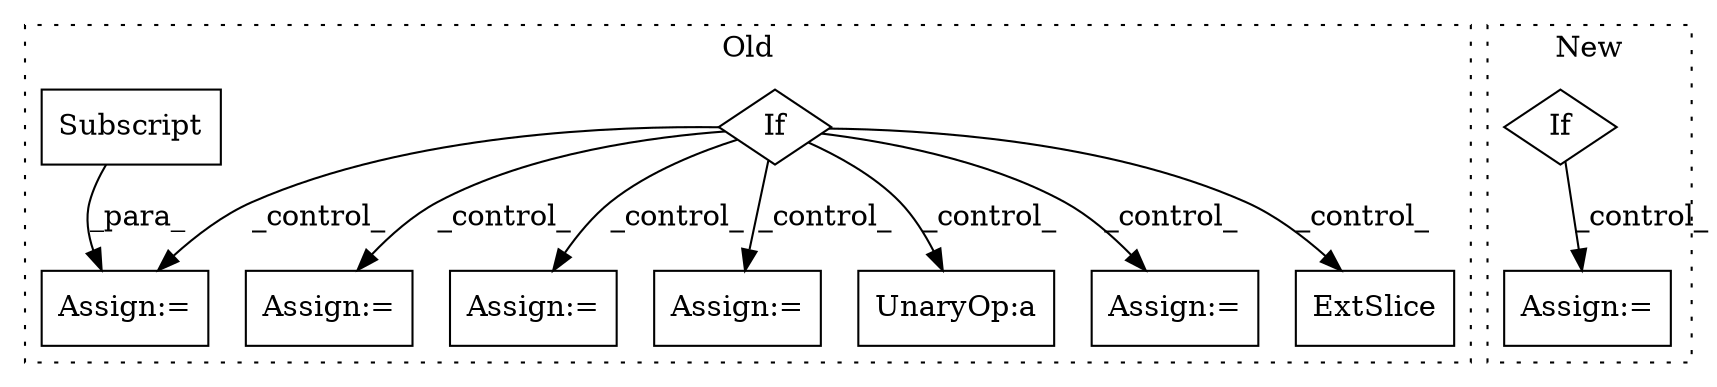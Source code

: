 digraph G {
subgraph cluster0 {
1 [label="If" a="96" s="7707,7726" l="3,14" shape="diamond"];
3 [label="Assign:=" a="68" s="7873" l="3" shape="box"];
4 [label="Assign:=" a="68" s="7821" l="3" shape="box"];
5 [label="Assign:=" a="68" s="7741" l="3" shape="box"];
6 [label="Assign:=" a="68" s="7944" l="3" shape="box"];
7 [label="UnaryOp:a" a="61" s="7991" l="2" shape="box"];
8 [label="Subscript" a="63" s="7876,0" l="12,0" shape="box"];
9 [label="Assign:=" a="68" s="7997" l="3" shape="box"];
11 [label="ExtSlice" a="85" s="7860" l="3" shape="box"];
label = "Old";
style="dotted";
}
subgraph cluster1 {
2 [label="If" a="96" s="9401,9444" l="3,14" shape="diamond"];
10 [label="Assign:=" a="68" s="9464" l="3" shape="box"];
label = "New";
style="dotted";
}
1 -> 5 [label="_control_"];
1 -> 3 [label="_control_"];
1 -> 4 [label="_control_"];
1 -> 9 [label="_control_"];
1 -> 6 [label="_control_"];
1 -> 7 [label="_control_"];
1 -> 11 [label="_control_"];
2 -> 10 [label="_control_"];
8 -> 3 [label="_para_"];
}